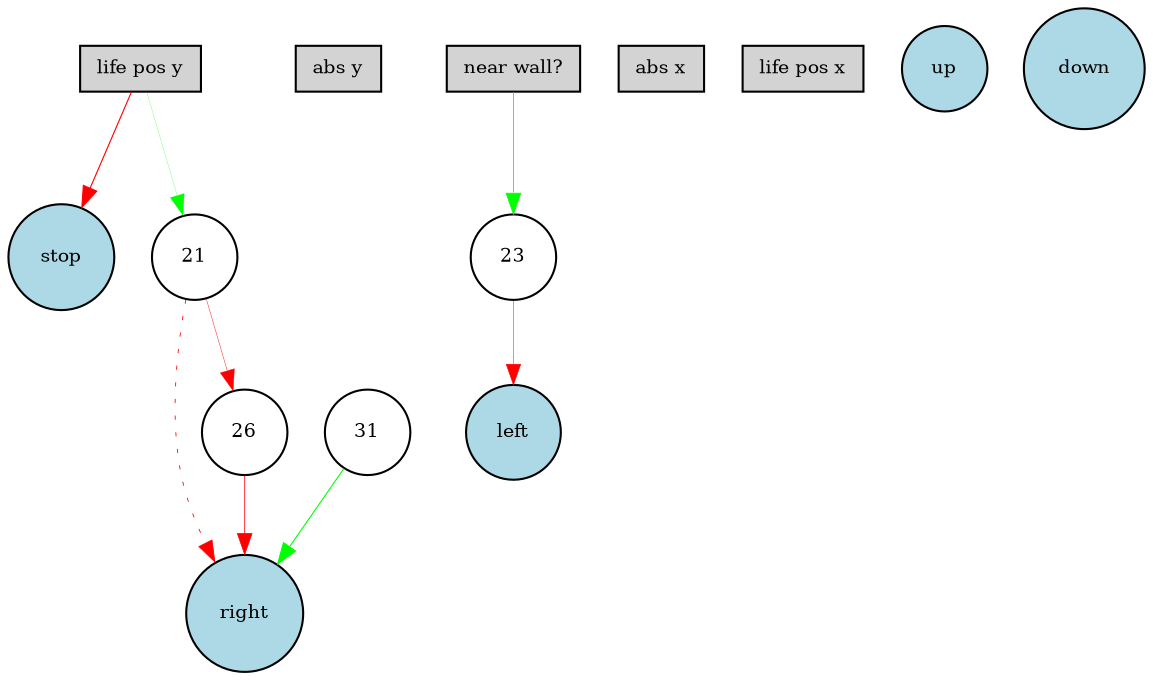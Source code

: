digraph {
	node [fontsize=9 height=0.3 shape=circle width=0.3]
	"life pos y" [fillcolor=lightgray shape=box style=filled]
	"abs y" [fillcolor=lightgray shape=box style=filled]
	"near wall?" [fillcolor=lightgray shape=box style=filled]
	"abs x" [fillcolor=lightgray shape=box style=filled]
	"life pos x" [fillcolor=lightgray shape=box style=filled]
	stop [fillcolor=lightblue style=filled]
	up [fillcolor=lightblue style=filled]
	down [fillcolor=lightblue style=filled]
	left [fillcolor=lightblue style=filled]
	right [fillcolor=lightblue style=filled]
	21 [fillcolor=white style=filled]
	23 [fillcolor=white style=filled]
	26 [fillcolor=white style=filled]
	31 [fillcolor=white style=filled]
	"life pos y" -> 21 [color=green penwidth=0.11016333789430441 style=solid]
	21 -> right [color=red penwidth=0.4010870250918658 style=dotted]
	"near wall?" -> 23 [color=green penwidth=0.39715014060559506 style=solid]
	"life pos y" -> stop [color=red penwidth=0.5443104404221801 style=solid]
	21 -> 26 [color=red penwidth=0.20280463148155292 style=solid]
	26 -> right [color=red penwidth=0.37582286989869074 style=solid]
	31 -> right [color=green penwidth=0.5262020687536084 style=solid]
	23 -> left [color=red penwidth=0.23105775176979712 style=solid]
}
